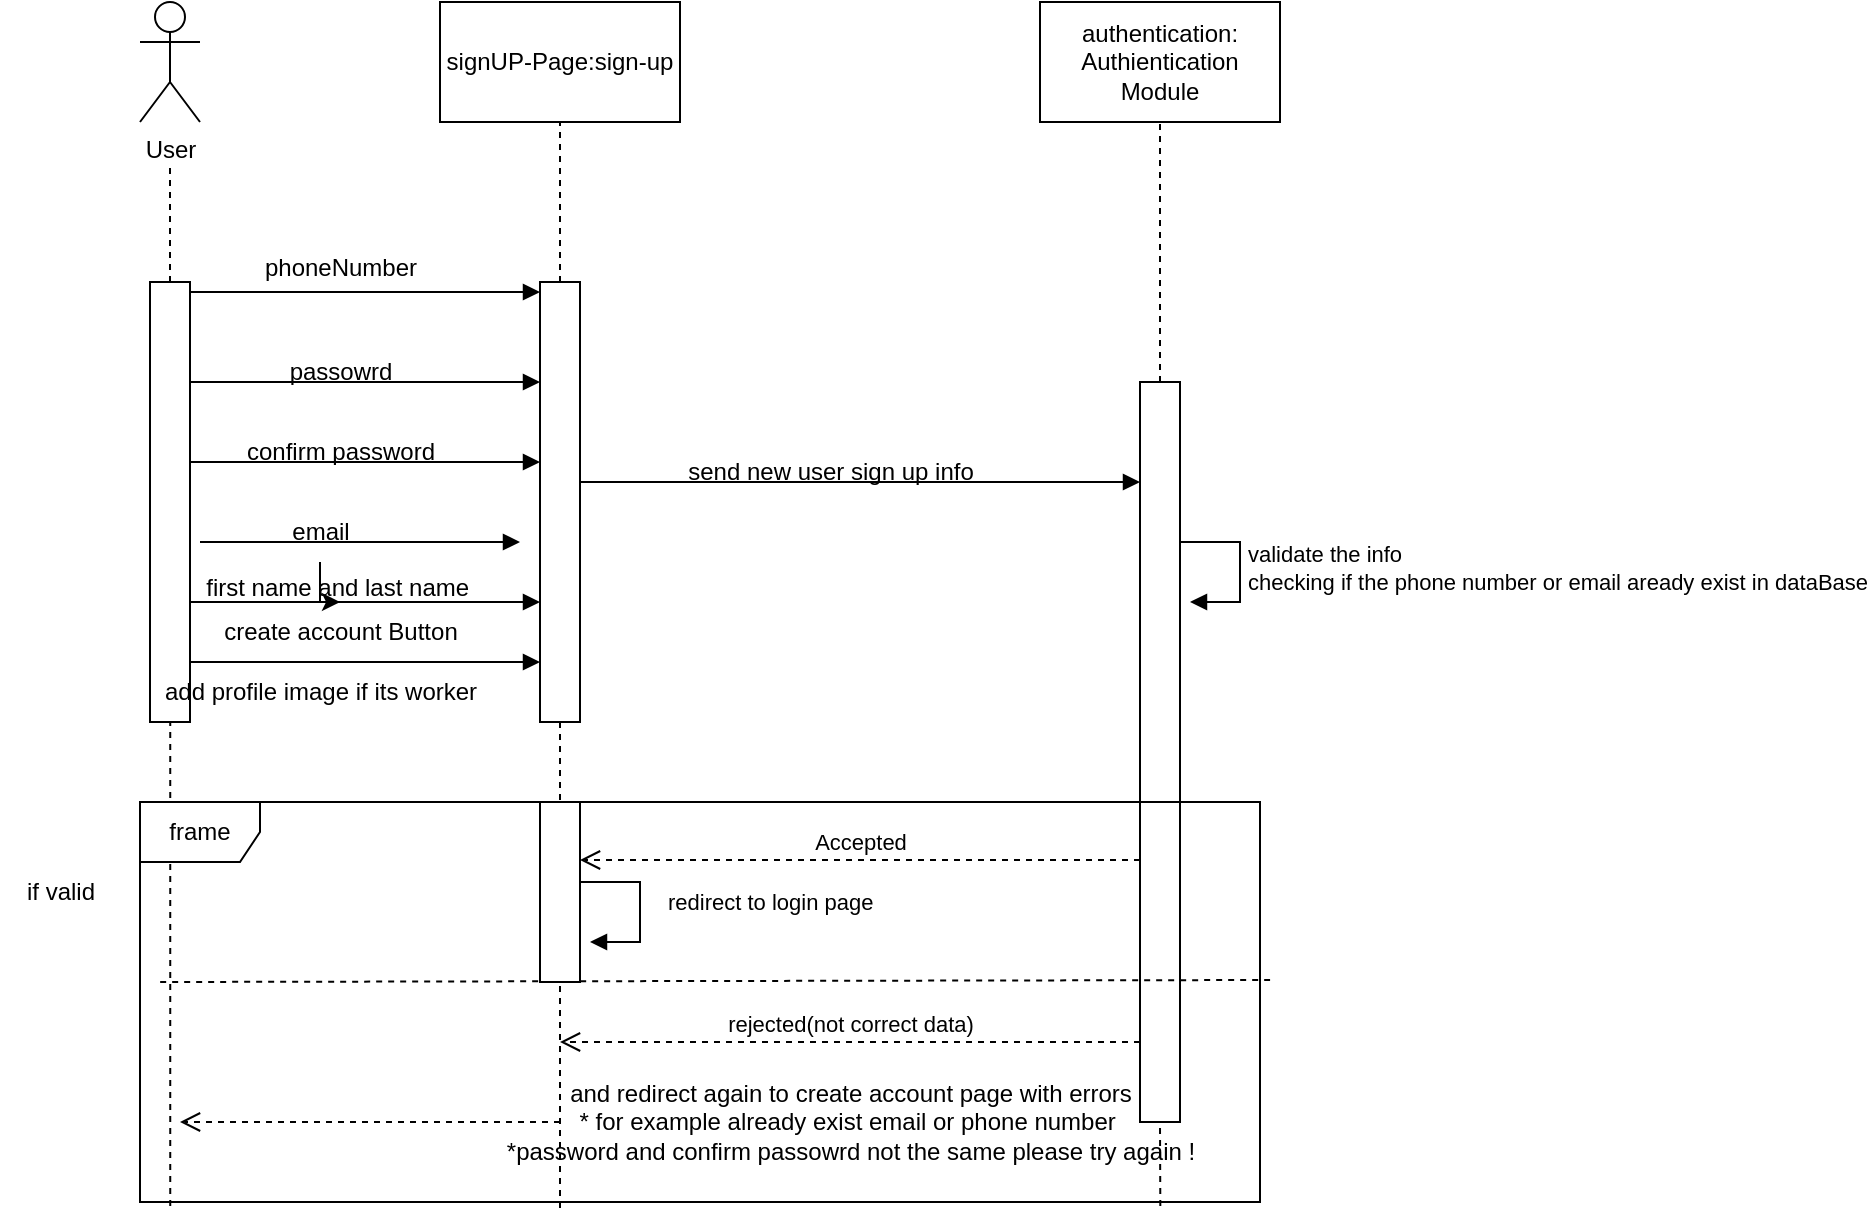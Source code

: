 <mxfile version="22.1.8" type="github">
  <diagram name="Page-1" id="2YBvvXClWsGukQMizWep">
    <mxGraphModel dx="1969" dy="892" grid="1" gridSize="10" guides="1" tooltips="1" connect="1" arrows="1" fold="1" page="1" pageScale="1" pageWidth="850" pageHeight="1100" math="0" shadow="0">
      <root>
        <mxCell id="0" />
        <mxCell id="1" parent="0" />
        <mxCell id="S1sIWchH1F8maFaVoo0U-31" value="User" style="shape=umlActor;verticalLabelPosition=bottom;verticalAlign=top;html=1;outlineConnect=0;" vertex="1" parent="1">
          <mxGeometry x="100" y="60" width="30" height="60" as="geometry" />
        </mxCell>
        <mxCell id="S1sIWchH1F8maFaVoo0U-32" value="" style="endArrow=none;dashed=1;html=1;rounded=0;" edge="1" parent="1" source="S1sIWchH1F8maFaVoo0U-38">
          <mxGeometry width="50" height="50" relative="1" as="geometry">
            <mxPoint x="120" y="480" as="sourcePoint" />
            <mxPoint x="115" y="140" as="targetPoint" />
          </mxGeometry>
        </mxCell>
        <mxCell id="S1sIWchH1F8maFaVoo0U-33" value="signUP-Page:sign-up" style="rounded=0;whiteSpace=wrap;html=1;" vertex="1" parent="1">
          <mxGeometry x="250" y="60" width="120" height="60" as="geometry" />
        </mxCell>
        <mxCell id="S1sIWchH1F8maFaVoo0U-34" value="" style="endArrow=none;dashed=1;html=1;rounded=0;entryX=0.5;entryY=1;entryDx=0;entryDy=0;" edge="1" parent="1" source="S1sIWchH1F8maFaVoo0U-41" target="S1sIWchH1F8maFaVoo0U-33">
          <mxGeometry width="50" height="50" relative="1" as="geometry">
            <mxPoint x="320" y="480" as="sourcePoint" />
            <mxPoint x="480" y="250" as="targetPoint" />
          </mxGeometry>
        </mxCell>
        <mxCell id="S1sIWchH1F8maFaVoo0U-35" value="authentication:&lt;br&gt;Authientication Module" style="rounded=0;whiteSpace=wrap;html=1;" vertex="1" parent="1">
          <mxGeometry x="550" y="60" width="120" height="60" as="geometry" />
        </mxCell>
        <mxCell id="S1sIWchH1F8maFaVoo0U-36" value="" style="endArrow=none;dashed=1;html=1;rounded=0;entryX=0.5;entryY=1;entryDx=0;entryDy=0;" edge="1" parent="1" source="S1sIWchH1F8maFaVoo0U-49" target="S1sIWchH1F8maFaVoo0U-35">
          <mxGeometry width="50" height="50" relative="1" as="geometry">
            <mxPoint x="620" y="480" as="sourcePoint" />
            <mxPoint x="780" y="250" as="targetPoint" />
          </mxGeometry>
        </mxCell>
        <mxCell id="S1sIWchH1F8maFaVoo0U-37" value="" style="endArrow=none;dashed=1;html=1;rounded=0;exitX=0.027;exitY=1.01;exitDx=0;exitDy=0;exitPerimeter=0;" edge="1" parent="1" source="S1sIWchH1F8maFaVoo0U-52" target="S1sIWchH1F8maFaVoo0U-38">
          <mxGeometry width="50" height="50" relative="1" as="geometry">
            <mxPoint x="115" y="570" as="sourcePoint" />
            <mxPoint x="115" y="390" as="targetPoint" />
          </mxGeometry>
        </mxCell>
        <mxCell id="S1sIWchH1F8maFaVoo0U-38" value="" style="html=1;points=[[0,0,0,0,5],[0,1,0,0,-5],[1,0,0,0,5],[1,1,0,0,-5]];perimeter=orthogonalPerimeter;outlineConnect=0;targetShapes=umlLifeline;portConstraint=eastwest;newEdgeStyle={&quot;curved&quot;:0,&quot;rounded&quot;:0};" vertex="1" parent="1">
          <mxGeometry x="105" y="200" width="20" height="220" as="geometry" />
        </mxCell>
        <mxCell id="S1sIWchH1F8maFaVoo0U-39" value="" style="endArrow=block;endFill=1;html=1;edgeStyle=orthogonalEdgeStyle;align=left;verticalAlign=top;rounded=0;exitX=1;exitY=0;exitDx=0;exitDy=5;exitPerimeter=0;entryX=0;entryY=0;entryDx=0;entryDy=5;entryPerimeter=0;" edge="1" parent="1" source="S1sIWchH1F8maFaVoo0U-38" target="S1sIWchH1F8maFaVoo0U-41">
          <mxGeometry x="-1" relative="1" as="geometry">
            <mxPoint x="380" y="280" as="sourcePoint" />
            <mxPoint x="230" y="190" as="targetPoint" />
          </mxGeometry>
        </mxCell>
        <mxCell id="S1sIWchH1F8maFaVoo0U-40" value="" style="endArrow=none;dashed=1;html=1;rounded=0;entryX=0.5;entryY=1;entryDx=0;entryDy=0;exitX=0.375;exitY=1.015;exitDx=0;exitDy=0;exitPerimeter=0;" edge="1" parent="1" source="S1sIWchH1F8maFaVoo0U-52" target="S1sIWchH1F8maFaVoo0U-41">
          <mxGeometry width="50" height="50" relative="1" as="geometry">
            <mxPoint x="310" y="570" as="sourcePoint" />
            <mxPoint x="310" y="120" as="targetPoint" />
          </mxGeometry>
        </mxCell>
        <mxCell id="S1sIWchH1F8maFaVoo0U-41" value="" style="html=1;points=[[0,0,0,0,5],[0,1,0,0,-5],[1,0,0,0,5],[1,1,0,0,-5]];perimeter=orthogonalPerimeter;outlineConnect=0;targetShapes=umlLifeline;portConstraint=eastwest;newEdgeStyle={&quot;curved&quot;:0,&quot;rounded&quot;:0};" vertex="1" parent="1">
          <mxGeometry x="300" y="200" width="20" height="220" as="geometry" />
        </mxCell>
        <mxCell id="S1sIWchH1F8maFaVoo0U-42" value="phoneNumber" style="text;html=1;align=center;verticalAlign=middle;resizable=0;points=[];autosize=1;strokeColor=none;fillColor=none;" vertex="1" parent="1">
          <mxGeometry x="150" y="178" width="100" height="30" as="geometry" />
        </mxCell>
        <mxCell id="S1sIWchH1F8maFaVoo0U-43" value="" style="endArrow=block;endFill=1;html=1;edgeStyle=orthogonalEdgeStyle;align=left;verticalAlign=top;rounded=0;exitX=1;exitY=0;exitDx=0;exitDy=5;exitPerimeter=0;entryX=0;entryY=0;entryDx=0;entryDy=5;entryPerimeter=0;" edge="1" parent="1">
          <mxGeometry x="-1" relative="1" as="geometry">
            <mxPoint x="125" y="250" as="sourcePoint" />
            <mxPoint x="300" y="250" as="targetPoint" />
          </mxGeometry>
        </mxCell>
        <mxCell id="S1sIWchH1F8maFaVoo0U-44" value="passowrd" style="text;html=1;align=center;verticalAlign=middle;resizable=0;points=[];autosize=1;strokeColor=none;fillColor=none;" vertex="1" parent="1">
          <mxGeometry x="165" y="230" width="70" height="30" as="geometry" />
        </mxCell>
        <mxCell id="S1sIWchH1F8maFaVoo0U-45" value="" style="endArrow=block;endFill=1;html=1;edgeStyle=orthogonalEdgeStyle;align=left;verticalAlign=top;rounded=0;exitX=1;exitY=0;exitDx=0;exitDy=5;exitPerimeter=0;entryX=0;entryY=0;entryDx=0;entryDy=5;entryPerimeter=0;" edge="1" parent="1">
          <mxGeometry x="-1" relative="1" as="geometry">
            <mxPoint x="125" y="290" as="sourcePoint" />
            <mxPoint x="300" y="290" as="targetPoint" />
          </mxGeometry>
        </mxCell>
        <mxCell id="S1sIWchH1F8maFaVoo0U-46" value="confirm password" style="text;html=1;align=center;verticalAlign=middle;resizable=0;points=[];autosize=1;strokeColor=none;fillColor=none;" vertex="1" parent="1">
          <mxGeometry x="140" y="270" width="120" height="30" as="geometry" />
        </mxCell>
        <mxCell id="S1sIWchH1F8maFaVoo0U-47" value="" style="endArrow=block;endFill=1;html=1;edgeStyle=orthogonalEdgeStyle;align=left;verticalAlign=top;rounded=0;exitX=1;exitY=1;exitDx=0;exitDy=-5;exitPerimeter=0;" edge="1" parent="1" source="S1sIWchH1F8maFaVoo0U-41" target="S1sIWchH1F8maFaVoo0U-49">
          <mxGeometry x="-1" relative="1" as="geometry">
            <mxPoint x="380" y="280" as="sourcePoint" />
            <mxPoint x="510" y="295" as="targetPoint" />
            <Array as="points">
              <mxPoint x="320" y="300" />
            </Array>
          </mxGeometry>
        </mxCell>
        <mxCell id="S1sIWchH1F8maFaVoo0U-48" value="" style="endArrow=none;dashed=1;html=1;rounded=0;entryX=0.5;entryY=1;entryDx=0;entryDy=0;exitX=0.911;exitY=1.01;exitDx=0;exitDy=0;exitPerimeter=0;" edge="1" parent="1" source="S1sIWchH1F8maFaVoo0U-52" target="S1sIWchH1F8maFaVoo0U-49">
          <mxGeometry width="50" height="50" relative="1" as="geometry">
            <mxPoint x="610" y="570" as="sourcePoint" />
            <mxPoint x="610" y="120" as="targetPoint" />
          </mxGeometry>
        </mxCell>
        <mxCell id="S1sIWchH1F8maFaVoo0U-49" value="" style="html=1;points=[[0,0,0,0,5],[0,1,0,0,-5],[1,0,0,0,5],[1,1,0,0,-5]];perimeter=orthogonalPerimeter;outlineConnect=0;targetShapes=umlLifeline;portConstraint=eastwest;newEdgeStyle={&quot;curved&quot;:0,&quot;rounded&quot;:0};" vertex="1" parent="1">
          <mxGeometry x="600" y="250" width="20" height="370" as="geometry" />
        </mxCell>
        <mxCell id="S1sIWchH1F8maFaVoo0U-50" value="send new user sign up info" style="text;html=1;align=center;verticalAlign=middle;resizable=0;points=[];autosize=1;strokeColor=none;fillColor=none;" vertex="1" parent="1">
          <mxGeometry x="360" y="280" width="170" height="30" as="geometry" />
        </mxCell>
        <mxCell id="S1sIWchH1F8maFaVoo0U-51" value="validate the info&lt;br&gt;checking if the phone number or email aready exist in dataBase" style="html=1;align=left;spacingLeft=2;endArrow=block;rounded=0;edgeStyle=orthogonalEdgeStyle;curved=0;rounded=0;" edge="1" parent="1">
          <mxGeometry x="0.012" relative="1" as="geometry">
            <mxPoint x="620" y="330" as="sourcePoint" />
            <Array as="points">
              <mxPoint x="650" y="330" />
              <mxPoint x="650" y="360" />
            </Array>
            <mxPoint x="625" y="360" as="targetPoint" />
            <mxPoint as="offset" />
          </mxGeometry>
        </mxCell>
        <mxCell id="S1sIWchH1F8maFaVoo0U-52" value="frame" style="shape=umlFrame;whiteSpace=wrap;html=1;pointerEvents=0;" vertex="1" parent="1">
          <mxGeometry x="100" y="460" width="560" height="200" as="geometry" />
        </mxCell>
        <mxCell id="S1sIWchH1F8maFaVoo0U-53" value="" style="endArrow=none;dashed=1;html=1;rounded=0;exitX=0.018;exitY=0.45;exitDx=0;exitDy=0;exitPerimeter=0;entryX=1.009;entryY=0.445;entryDx=0;entryDy=0;entryPerimeter=0;" edge="1" parent="1" source="S1sIWchH1F8maFaVoo0U-52" target="S1sIWchH1F8maFaVoo0U-52">
          <mxGeometry width="50" height="50" relative="1" as="geometry">
            <mxPoint x="320" y="673" as="sourcePoint" />
            <mxPoint x="320" y="320" as="targetPoint" />
          </mxGeometry>
        </mxCell>
        <mxCell id="S1sIWchH1F8maFaVoo0U-54" value="if valid" style="text;html=1;align=center;verticalAlign=middle;resizable=0;points=[];autosize=1;strokeColor=none;fillColor=none;" vertex="1" parent="1">
          <mxGeometry x="30" y="490" width="60" height="30" as="geometry" />
        </mxCell>
        <mxCell id="S1sIWchH1F8maFaVoo0U-55" value="" style="html=1;points=[[0,0,0,0,5],[0,1,0,0,-5],[1,0,0,0,5],[1,1,0,0,-5]];perimeter=orthogonalPerimeter;outlineConnect=0;targetShapes=umlLifeline;portConstraint=eastwest;newEdgeStyle={&quot;curved&quot;:0,&quot;rounded&quot;:0};" vertex="1" parent="1">
          <mxGeometry x="300" y="460" width="20" height="90" as="geometry" />
        </mxCell>
        <mxCell id="S1sIWchH1F8maFaVoo0U-56" value="Accepted" style="html=1;verticalAlign=bottom;endArrow=open;dashed=1;endSize=8;curved=0;rounded=0;" edge="1" parent="1" target="S1sIWchH1F8maFaVoo0U-55">
          <mxGeometry relative="1" as="geometry">
            <mxPoint x="600" y="489" as="sourcePoint" />
            <mxPoint x="420" y="489" as="targetPoint" />
            <mxPoint as="offset" />
          </mxGeometry>
        </mxCell>
        <mxCell id="S1sIWchH1F8maFaVoo0U-57" value="redirect to login page" style="html=1;align=left;spacingLeft=2;endArrow=block;rounded=0;edgeStyle=orthogonalEdgeStyle;curved=0;rounded=0;" edge="1" parent="1">
          <mxGeometry x="-0.059" y="10" relative="1" as="geometry">
            <mxPoint x="320" y="500" as="sourcePoint" />
            <Array as="points">
              <mxPoint x="350" y="500" />
              <mxPoint x="350" y="530" />
            </Array>
            <mxPoint x="325" y="530" as="targetPoint" />
            <mxPoint as="offset" />
          </mxGeometry>
        </mxCell>
        <mxCell id="S1sIWchH1F8maFaVoo0U-58" value="rejected(not correct data)" style="html=1;verticalAlign=bottom;endArrow=open;dashed=1;endSize=8;curved=0;rounded=0;" edge="1" parent="1">
          <mxGeometry relative="1" as="geometry">
            <mxPoint x="600" y="580" as="sourcePoint" />
            <mxPoint x="310" y="580" as="targetPoint" />
            <mxPoint as="offset" />
          </mxGeometry>
        </mxCell>
        <mxCell id="S1sIWchH1F8maFaVoo0U-59" value="" style="html=1;verticalAlign=bottom;endArrow=open;dashed=1;endSize=8;curved=0;rounded=0;" edge="1" parent="1">
          <mxGeometry relative="1" as="geometry">
            <mxPoint x="310" y="620" as="sourcePoint" />
            <mxPoint x="120" y="620" as="targetPoint" />
            <mxPoint as="offset" />
          </mxGeometry>
        </mxCell>
        <mxCell id="S1sIWchH1F8maFaVoo0U-60" value="and redirect again to create account page with errors&lt;br&gt;* for example already exist email or phone number&amp;nbsp;&lt;br&gt;*password and confirm passowrd not the same please try again !" style="text;html=1;align=center;verticalAlign=middle;resizable=0;points=[];autosize=1;strokeColor=none;fillColor=none;" vertex="1" parent="1">
          <mxGeometry x="270" y="590" width="370" height="60" as="geometry" />
        </mxCell>
        <mxCell id="S1sIWchH1F8maFaVoo0U-64" value="" style="endArrow=block;endFill=1;html=1;edgeStyle=orthogonalEdgeStyle;align=left;verticalAlign=top;rounded=0;" edge="1" parent="1">
          <mxGeometry x="-1" relative="1" as="geometry">
            <mxPoint x="130" y="330" as="sourcePoint" />
            <mxPoint x="290" y="330" as="targetPoint" />
            <Array as="points">
              <mxPoint x="250" y="330" />
            </Array>
          </mxGeometry>
        </mxCell>
        <mxCell id="S1sIWchH1F8maFaVoo0U-72" value="" style="edgeStyle=orthogonalEdgeStyle;rounded=0;orthogonalLoop=1;jettySize=auto;html=1;" edge="1" parent="1" source="S1sIWchH1F8maFaVoo0U-65" target="S1sIWchH1F8maFaVoo0U-71">
          <mxGeometry relative="1" as="geometry" />
        </mxCell>
        <mxCell id="S1sIWchH1F8maFaVoo0U-65" value="email" style="text;html=1;align=center;verticalAlign=middle;resizable=0;points=[];autosize=1;strokeColor=none;fillColor=none;" vertex="1" parent="1">
          <mxGeometry x="165" y="310" width="50" height="30" as="geometry" />
        </mxCell>
        <mxCell id="S1sIWchH1F8maFaVoo0U-69" value="" style="endArrow=block;endFill=1;html=1;edgeStyle=orthogonalEdgeStyle;align=left;verticalAlign=top;rounded=0;" edge="1" parent="1">
          <mxGeometry x="-1" relative="1" as="geometry">
            <mxPoint x="125" y="360" as="sourcePoint" />
            <mxPoint x="300" y="360" as="targetPoint" />
            <Array as="points">
              <mxPoint x="245" y="360" />
            </Array>
          </mxGeometry>
        </mxCell>
        <mxCell id="S1sIWchH1F8maFaVoo0U-70" value="" style="endArrow=block;endFill=1;html=1;edgeStyle=orthogonalEdgeStyle;align=left;verticalAlign=top;rounded=0;" edge="1" parent="1">
          <mxGeometry x="-1" relative="1" as="geometry">
            <mxPoint x="125" y="390" as="sourcePoint" />
            <mxPoint x="300" y="390" as="targetPoint" />
            <Array as="points">
              <mxPoint x="245" y="390" />
            </Array>
          </mxGeometry>
        </mxCell>
        <mxCell id="S1sIWchH1F8maFaVoo0U-71" value="create account Button" style="text;html=1;align=center;verticalAlign=middle;resizable=0;points=[];autosize=1;strokeColor=none;fillColor=none;" vertex="1" parent="1">
          <mxGeometry x="130" y="360" width="140" height="30" as="geometry" />
        </mxCell>
        <mxCell id="S1sIWchH1F8maFaVoo0U-73" value="first name and last name&amp;nbsp;" style="text;html=1;align=center;verticalAlign=middle;resizable=0;points=[];autosize=1;strokeColor=none;fillColor=none;" vertex="1" parent="1">
          <mxGeometry x="120" y="338" width="160" height="30" as="geometry" />
        </mxCell>
        <mxCell id="S1sIWchH1F8maFaVoo0U-74" value="add profile image if its worker" style="text;html=1;align=center;verticalAlign=middle;resizable=0;points=[];autosize=1;strokeColor=none;fillColor=none;" vertex="1" parent="1">
          <mxGeometry x="100" y="390" width="180" height="30" as="geometry" />
        </mxCell>
      </root>
    </mxGraphModel>
  </diagram>
</mxfile>
